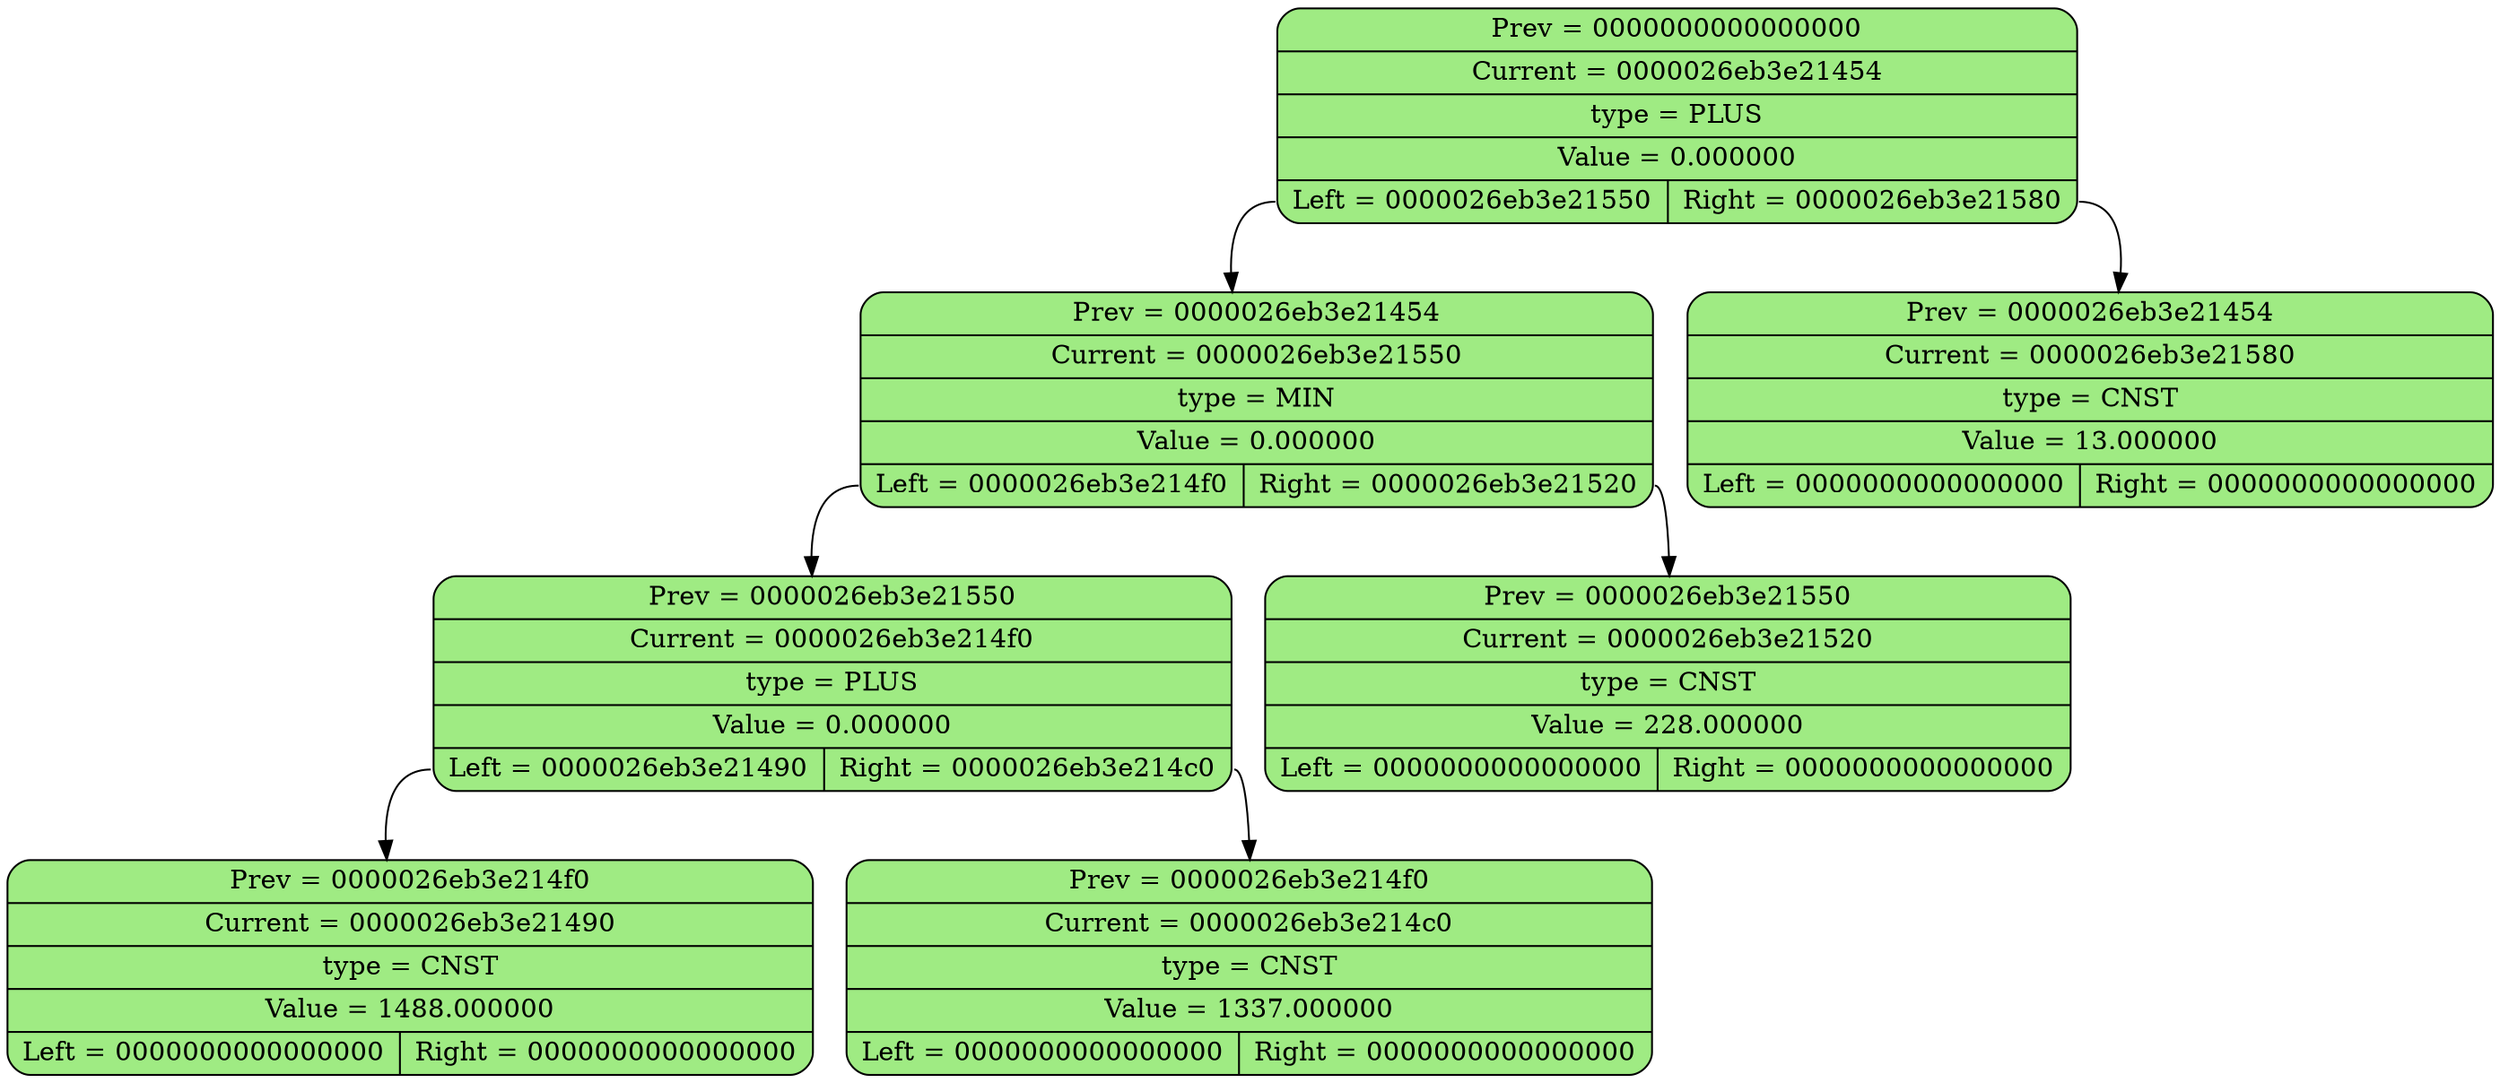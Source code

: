 digraph List_0 {
	graph [dpi = 300];
	rankdir = TB
	"Nod_0" [shape = "Mrecord", style = "filled", fillcolor = "#9feb83", label = "{ <prev> Prev = 0000000000000000 | Current = 0000026eb3e21454 | type = PLUS | Value = 0.000000 |{ <left> Left = 0000026eb3e21550 | <right> Right = 0000026eb3e21580} }"]
	"Nod_1" [shape = "Mrecord", style = "filled", fillcolor = "#9feb83", label = "{ <prev> Prev = 0000026eb3e21454 | Current = 0000026eb3e21550 | type = MIN | Value = 0.000000 |{ <left> Left = 0000026eb3e214f0 | <right> Right = 0000026eb3e21520} }"]
	"Nod_2" [shape = "Mrecord", style = "filled", fillcolor = "#9feb83", label = "{ <prev> Prev = 0000026eb3e21550 | Current = 0000026eb3e214f0 | type = PLUS | Value = 0.000000 |{ <left> Left = 0000026eb3e21490 | <right> Right = 0000026eb3e214c0} }"]
	"Nod_3" [shape = "Mrecord", style = "filled", fillcolor = "#9feb83", label = "{ <prev> Prev = 0000026eb3e214f0 | Current = 0000026eb3e21490 | type = CNST | Value = 1488.000000 |{ <left> Left = 0000000000000000 | <right> Right = 0000000000000000} }"]
	"Nod_4" [shape = "Mrecord", style = "filled", fillcolor = "#9feb83", label = "{ <prev> Prev = 0000026eb3e214f0 | Current = 0000026eb3e214c0 | type = CNST | Value = 1337.000000 |{ <left> Left = 0000000000000000 | <right> Right = 0000000000000000} }"]
	"Nod_5" [shape = "Mrecord", style = "filled", fillcolor = "#9feb83", label = "{ <prev> Prev = 0000026eb3e21550 | Current = 0000026eb3e21520 | type = CNST | Value = 228.000000 |{ <left> Left = 0000000000000000 | <right> Right = 0000000000000000} }"]
	"Nod_6" [shape = "Mrecord", style = "filled", fillcolor = "#9feb83", label = "{ <prev> Prev = 0000026eb3e21454 | Current = 0000026eb3e21580 | type = CNST | Value = 13.000000 |{ <left> Left = 0000000000000000 | <right> Right = 0000000000000000} }"]
	{ rank = same;  Nod_0; }
	{ rank = same;  Nod_1;  Nod_6; }
	{ rank = same;  Nod_2;  Nod_5; }
	{ rank = same;  Nod_3;  Nod_4; }
	"Nod_0":left -> "Nod_1";
	"Nod_1":left -> "Nod_2";
	"Nod_2":left -> "Nod_3";
	"Nod_2":right -> "Nod_4";
	"Nod_1":right -> "Nod_5";
	"Nod_0":right -> "Nod_6";
}